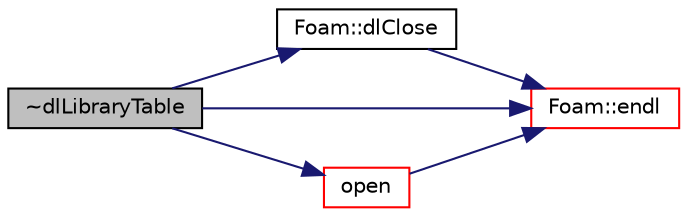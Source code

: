 digraph "~dlLibraryTable"
{
  bgcolor="transparent";
  edge [fontname="Helvetica",fontsize="10",labelfontname="Helvetica",labelfontsize="10"];
  node [fontname="Helvetica",fontsize="10",shape=record];
  rankdir="LR";
  Node1 [label="~dlLibraryTable",height=0.2,width=0.4,color="black", fillcolor="grey75", style="filled", fontcolor="black"];
  Node1 -> Node2 [color="midnightblue",fontsize="10",style="solid",fontname="Helvetica"];
  Node2 [label="Foam::dlClose",height=0.2,width=0.4,color="black",URL="$a10909.html#a441a60ac6f348d68c1734f3be1dab07f",tooltip="Close a dlopened library using handle. Return true if successful. "];
  Node2 -> Node3 [color="midnightblue",fontsize="10",style="solid",fontname="Helvetica"];
  Node3 [label="Foam::endl",height=0.2,width=0.4,color="red",URL="$a10909.html#a2db8fe02a0d3909e9351bb4275b23ce4",tooltip="Add newline and flush stream. "];
  Node1 -> Node3 [color="midnightblue",fontsize="10",style="solid",fontname="Helvetica"];
  Node1 -> Node4 [color="midnightblue",fontsize="10",style="solid",fontname="Helvetica"];
  Node4 [label="open",height=0.2,width=0.4,color="red",URL="$a00576.html#a00b80852f2382ac0cd2778bfd7b0f16c",tooltip="Open the named library, optionally with warnings if problems occur. "];
  Node4 -> Node3 [color="midnightblue",fontsize="10",style="solid",fontname="Helvetica"];
}
